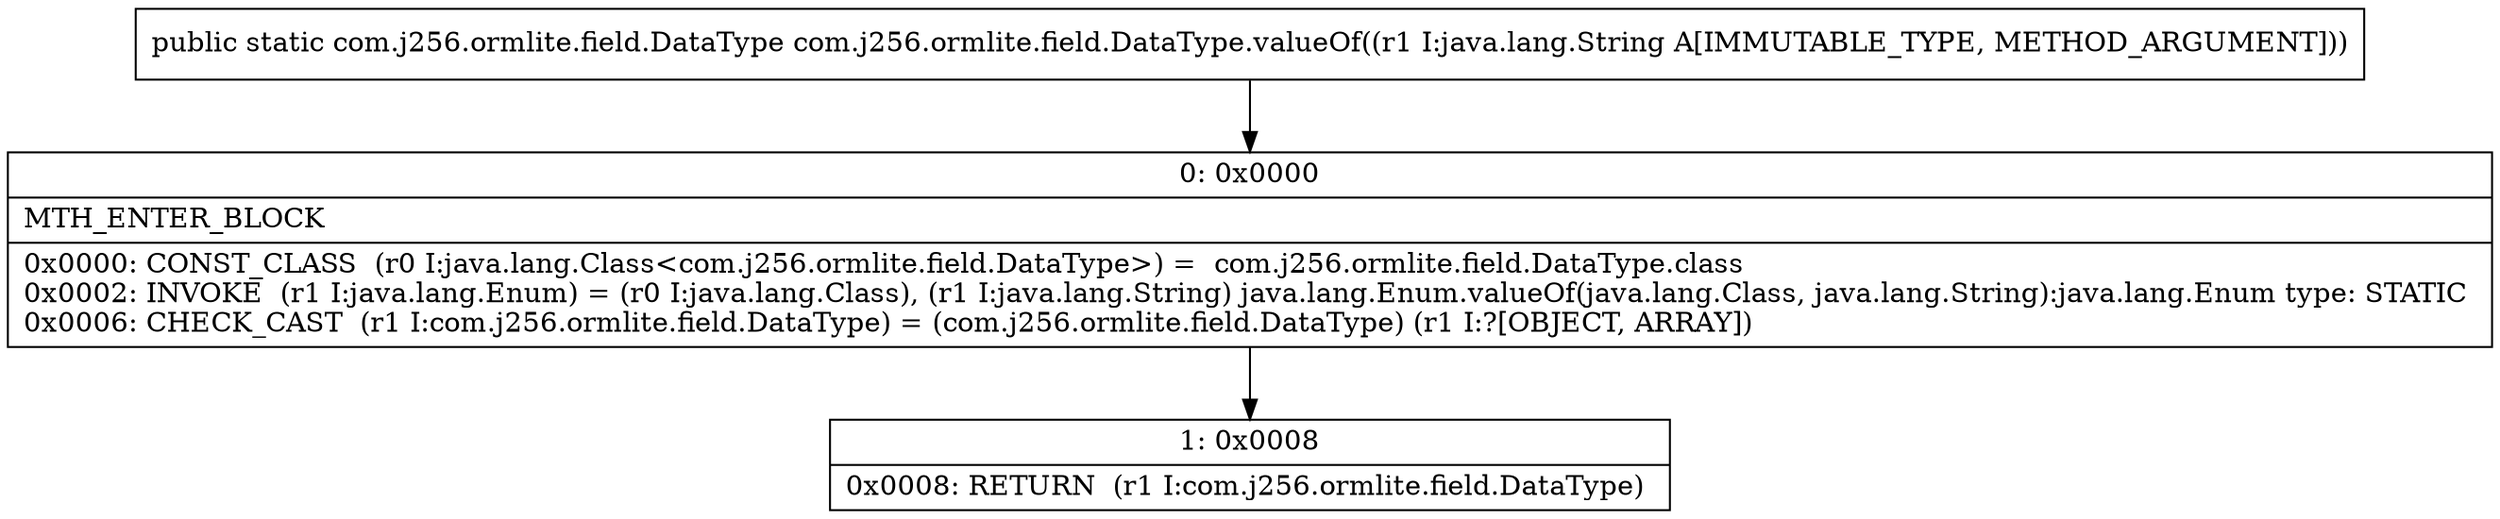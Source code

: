 digraph "CFG forcom.j256.ormlite.field.DataType.valueOf(Ljava\/lang\/String;)Lcom\/j256\/ormlite\/field\/DataType;" {
Node_0 [shape=record,label="{0\:\ 0x0000|MTH_ENTER_BLOCK\l|0x0000: CONST_CLASS  (r0 I:java.lang.Class\<com.j256.ormlite.field.DataType\>) =  com.j256.ormlite.field.DataType.class \l0x0002: INVOKE  (r1 I:java.lang.Enum) = (r0 I:java.lang.Class), (r1 I:java.lang.String) java.lang.Enum.valueOf(java.lang.Class, java.lang.String):java.lang.Enum type: STATIC \l0x0006: CHECK_CAST  (r1 I:com.j256.ormlite.field.DataType) = (com.j256.ormlite.field.DataType) (r1 I:?[OBJECT, ARRAY]) \l}"];
Node_1 [shape=record,label="{1\:\ 0x0008|0x0008: RETURN  (r1 I:com.j256.ormlite.field.DataType) \l}"];
MethodNode[shape=record,label="{public static com.j256.ormlite.field.DataType com.j256.ormlite.field.DataType.valueOf((r1 I:java.lang.String A[IMMUTABLE_TYPE, METHOD_ARGUMENT])) }"];
MethodNode -> Node_0;
Node_0 -> Node_1;
}

